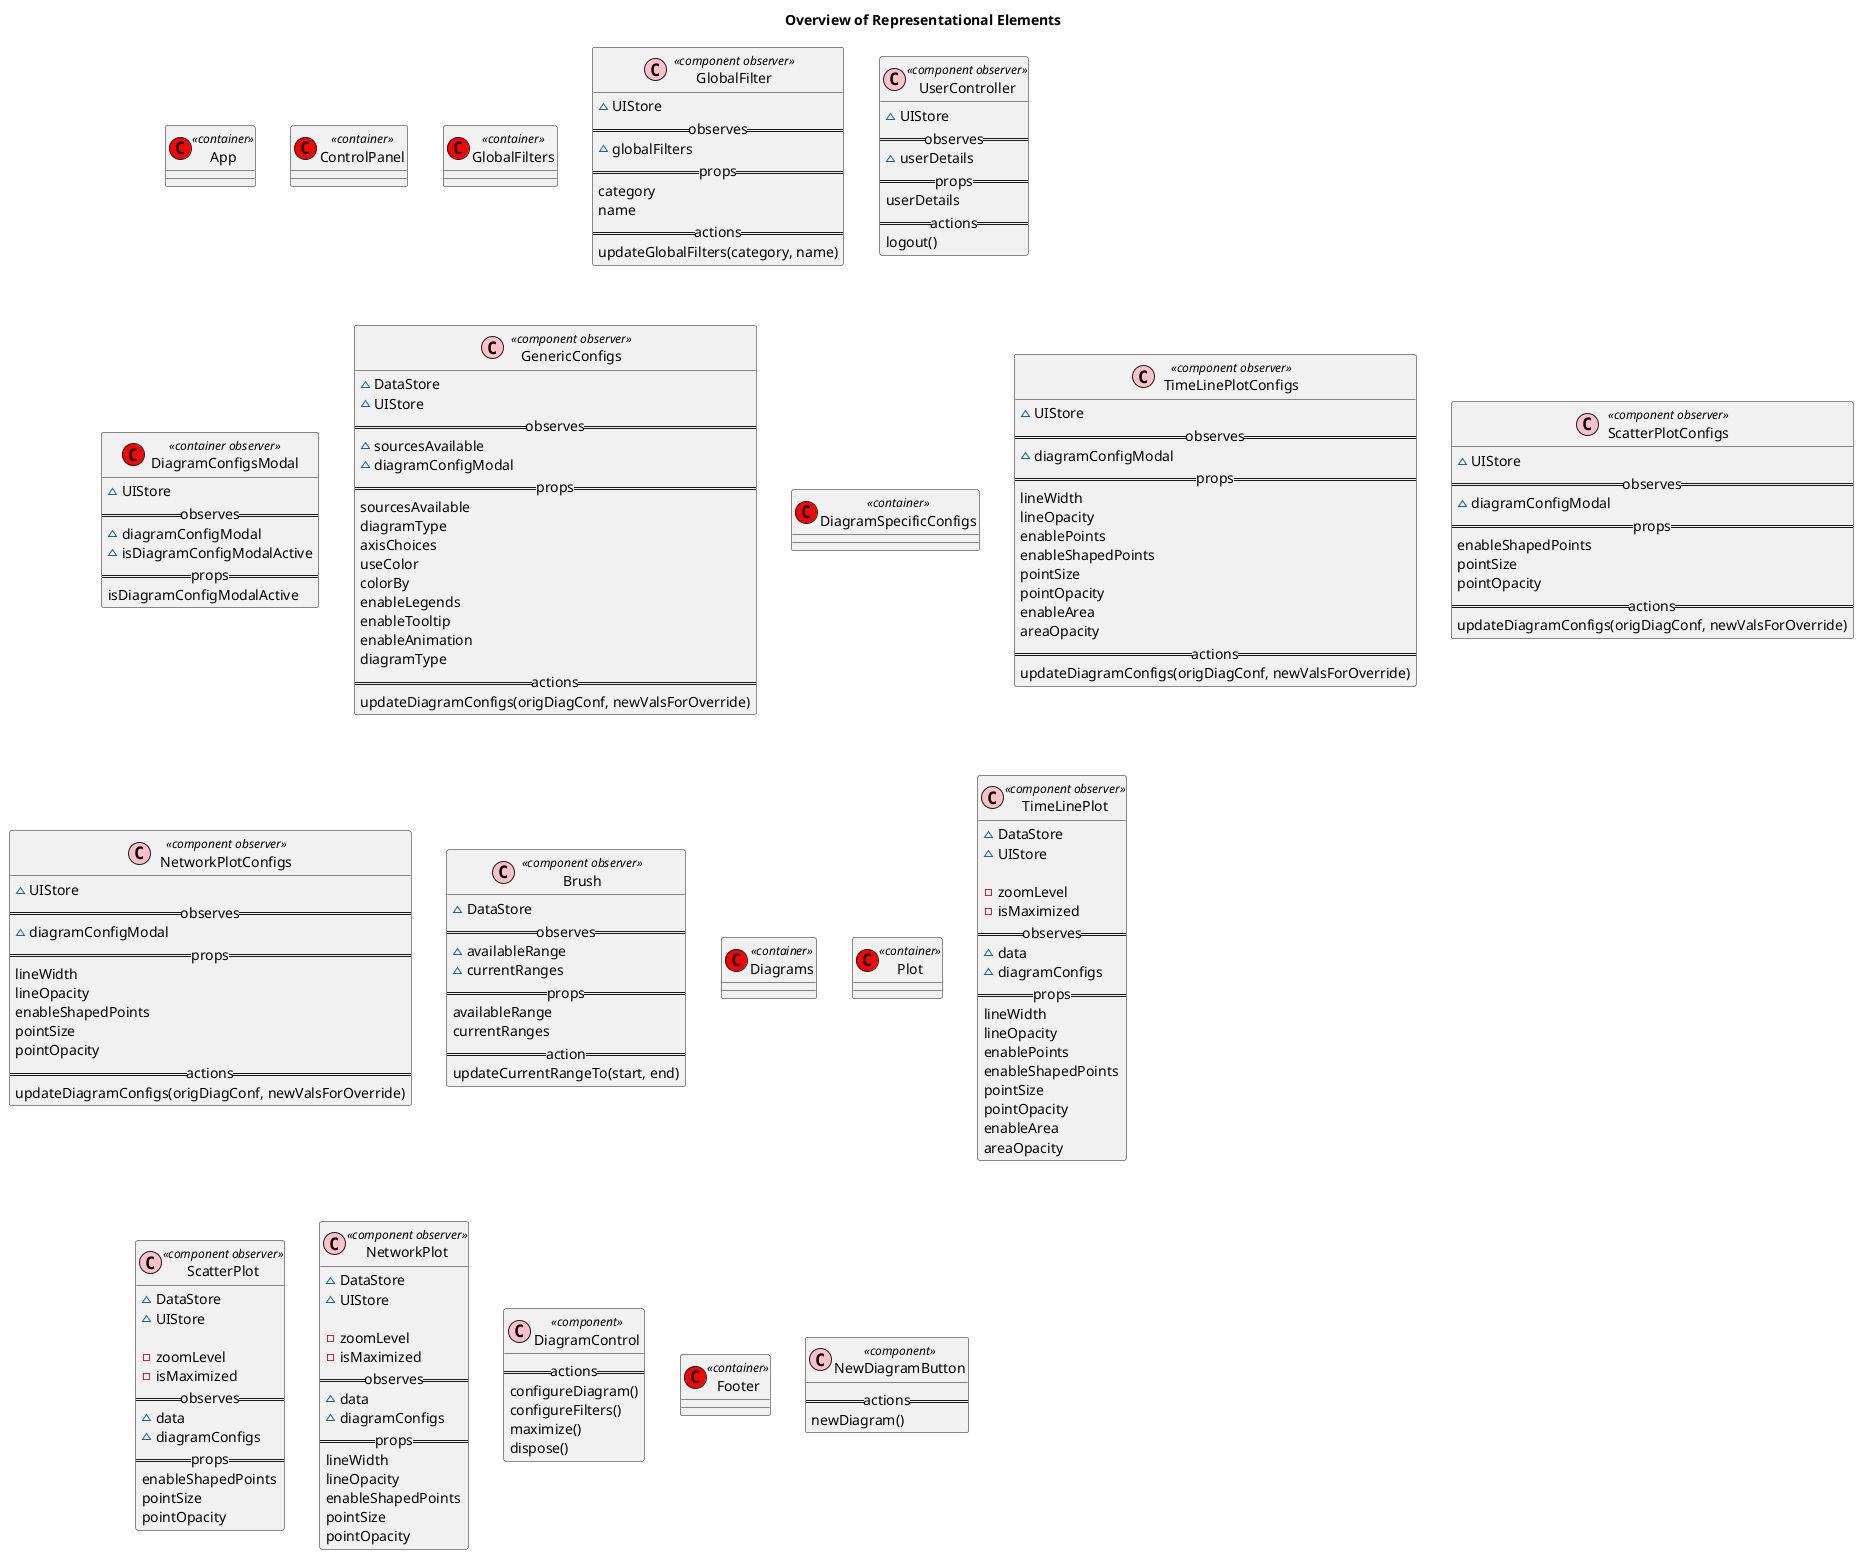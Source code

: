 @startuml
title Overview of Representational Elements

class App << (C,red) container >> {
}

class ControlPanel << (C,red) container >> {
}

class GlobalFilters << (C,red) container >> {
}

class GlobalFilter << (C,pink) component observer >> {
  ~ UIStore
  ==observes==
  ~ globalFilters
  ==props==
  category
  name
  ==actions==
  updateGlobalFilters(category, name)
}

class UserController << (C,pink) component observer >> {
  ~ UIStore
  ==observes==
  ~ userDetails
  ==props==
  userDetails
  ==actions==
  logout()
}

class DiagramConfigsModal << (C,red) container observer >> {
  ~ UIStore
  ==observes==
  ~ diagramConfigModal
  ~ isDiagramConfigModalActive
  ==props==
  isDiagramConfigModalActive
}

class GenericConfigs << (C,pink) component observer >> {
  ~ DataStore
  ~ UIStore
  ==observes==
  ~ sourcesAvailable
  ~ diagramConfigModal
  ==props==
  sourcesAvailable
  diagramType
  axisChoices
  useColor
  colorBy
  enableLegends
  enableTooltip
  enableAnimation
  diagramType
  ==actions==
  updateDiagramConfigs(origDiagConf, newValsForOverride)
}

class DiagramSpecificConfigs << (C,red) container >> {
}

class TimeLinePlotConfigs  << (C,pink) component observer >> {
  ~ UIStore
  ==observes==
  ~ diagramConfigModal
  ==props==
  lineWidth
  lineOpacity
  enablePoints
  enableShapedPoints
  pointSize
  pointOpacity
  enableArea
  areaOpacity
  ==actions==
  updateDiagramConfigs(origDiagConf, newValsForOverride)
}

class ScatterPlotConfigs  << (C,pink) component observer >> {
  ~ UIStore
  ==observes==
  ~ diagramConfigModal
  ==props==
  enableShapedPoints
  pointSize
  pointOpacity
  ==actions==
  updateDiagramConfigs(origDiagConf, newValsForOverride)
}

class NetworkPlotConfigs  << (C,pink) component observer >> {
  ~ UIStore
  ==observes==
  ~ diagramConfigModal
  ==props==
  lineWidth
  lineOpacity
  enableShapedPoints
  pointSize
  pointOpacity
  ==actions==
  updateDiagramConfigs(origDiagConf, newValsForOverride)
}

class Brush << (C,pink) component observer >> {
  ~ DataStore
  ==observes==
  ~ availableRange
  ~ currentRanges
  ==props==
  availableRange
  currentRanges
  ==action==
  updateCurrentRangeTo(start, end)
}

class Diagrams << (C,red) container >> {
}

class Plot << (C,red) container >> {
}

class TimeLinePlot  << (C,pink) component observer >> {
  ~ DataStore
  ~ UIStore

  - zoomLevel
  - isMaximized
  ==observes==
  ~ data
  ~ diagramConfigs
  ==props==
  lineWidth
  lineOpacity
  enablePoints
  enableShapedPoints
  pointSize
  pointOpacity
  enableArea
  areaOpacity
}

class ScatterPlot  << (C,pink) component observer >> {
  ~ DataStore
  ~ UIStore

  - zoomLevel
  - isMaximized
  ==observes==
  ~ data
  ~ diagramConfigs
  ==props==
  enableShapedPoints
  pointSize
  pointOpacity
}

class NetworkPlot  << (C,pink) component observer >> {
  ~ DataStore
  ~ UIStore

  - zoomLevel
  - isMaximized
  ==observes==
  ~ data
  ~ diagramConfigs
  ==props==
  lineWidth
  lineOpacity
  enableShapedPoints
  pointSize
  pointOpacity
}

class DiagramControl << (C,pink) component >> {
  ==actions==
  configureDiagram()
  configureFilters()
  maximize()
  dispose()
}

class Footer << (C,red) container >> {
}

class NewDiagramButton << (C,pink) component >> {
  ==actions==
  newDiagram()
}

@enduml
